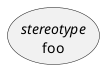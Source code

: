 {
  "sha1": "g44xxj1e6332hfpxvozpw4scljjvx4r",
  "insertion": {
    "when": "2024-06-01T09:03:07.153Z",
    "url": "http://forum.plantuml.net/9227/customize-stereotype-display",
    "user": "plantuml@gmail.com"
  }
}
@startuml
skinparam guillemet none
usecase foo <<stereotype>>
@enduml
